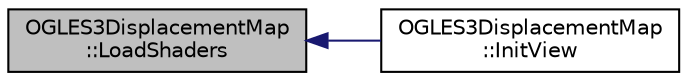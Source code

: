 digraph "OGLES3DisplacementMap::LoadShaders"
{
  edge [fontname="Helvetica",fontsize="10",labelfontname="Helvetica",labelfontsize="10"];
  node [fontname="Helvetica",fontsize="10",shape=record];
  rankdir="LR";
  Node1 [label="OGLES3DisplacementMap\l::LoadShaders",height=0.2,width=0.4,color="black", fillcolor="grey75", style="filled", fontcolor="black"];
  Node1 -> Node2 [dir="back",color="midnightblue",fontsize="10",style="solid"];
  Node2 [label="OGLES3DisplacementMap\l::InitView",height=0.2,width=0.4,color="black", fillcolor="white", style="filled",URL="$class_o_g_l_e_s3_displacement_map.html#a5493a4bba670b6d7cf926468b0a2a18f"];
}
